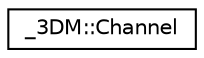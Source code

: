 digraph "Graphical Class Hierarchy"
{
 // INTERACTIVE_SVG=YES
 // LATEX_PDF_SIZE
  edge [fontname="Helvetica",fontsize="10",labelfontname="Helvetica",labelfontsize="10"];
  node [fontname="Helvetica",fontsize="10",shape=record];
  rankdir="LR";
  Node0 [label="_3DM::Channel",height=0.2,width=0.4,color="black", fillcolor="white", style="filled",URL="$d2/d5d/struct__3_d_m_1_1_channel.html",tooltip=" "];
}
